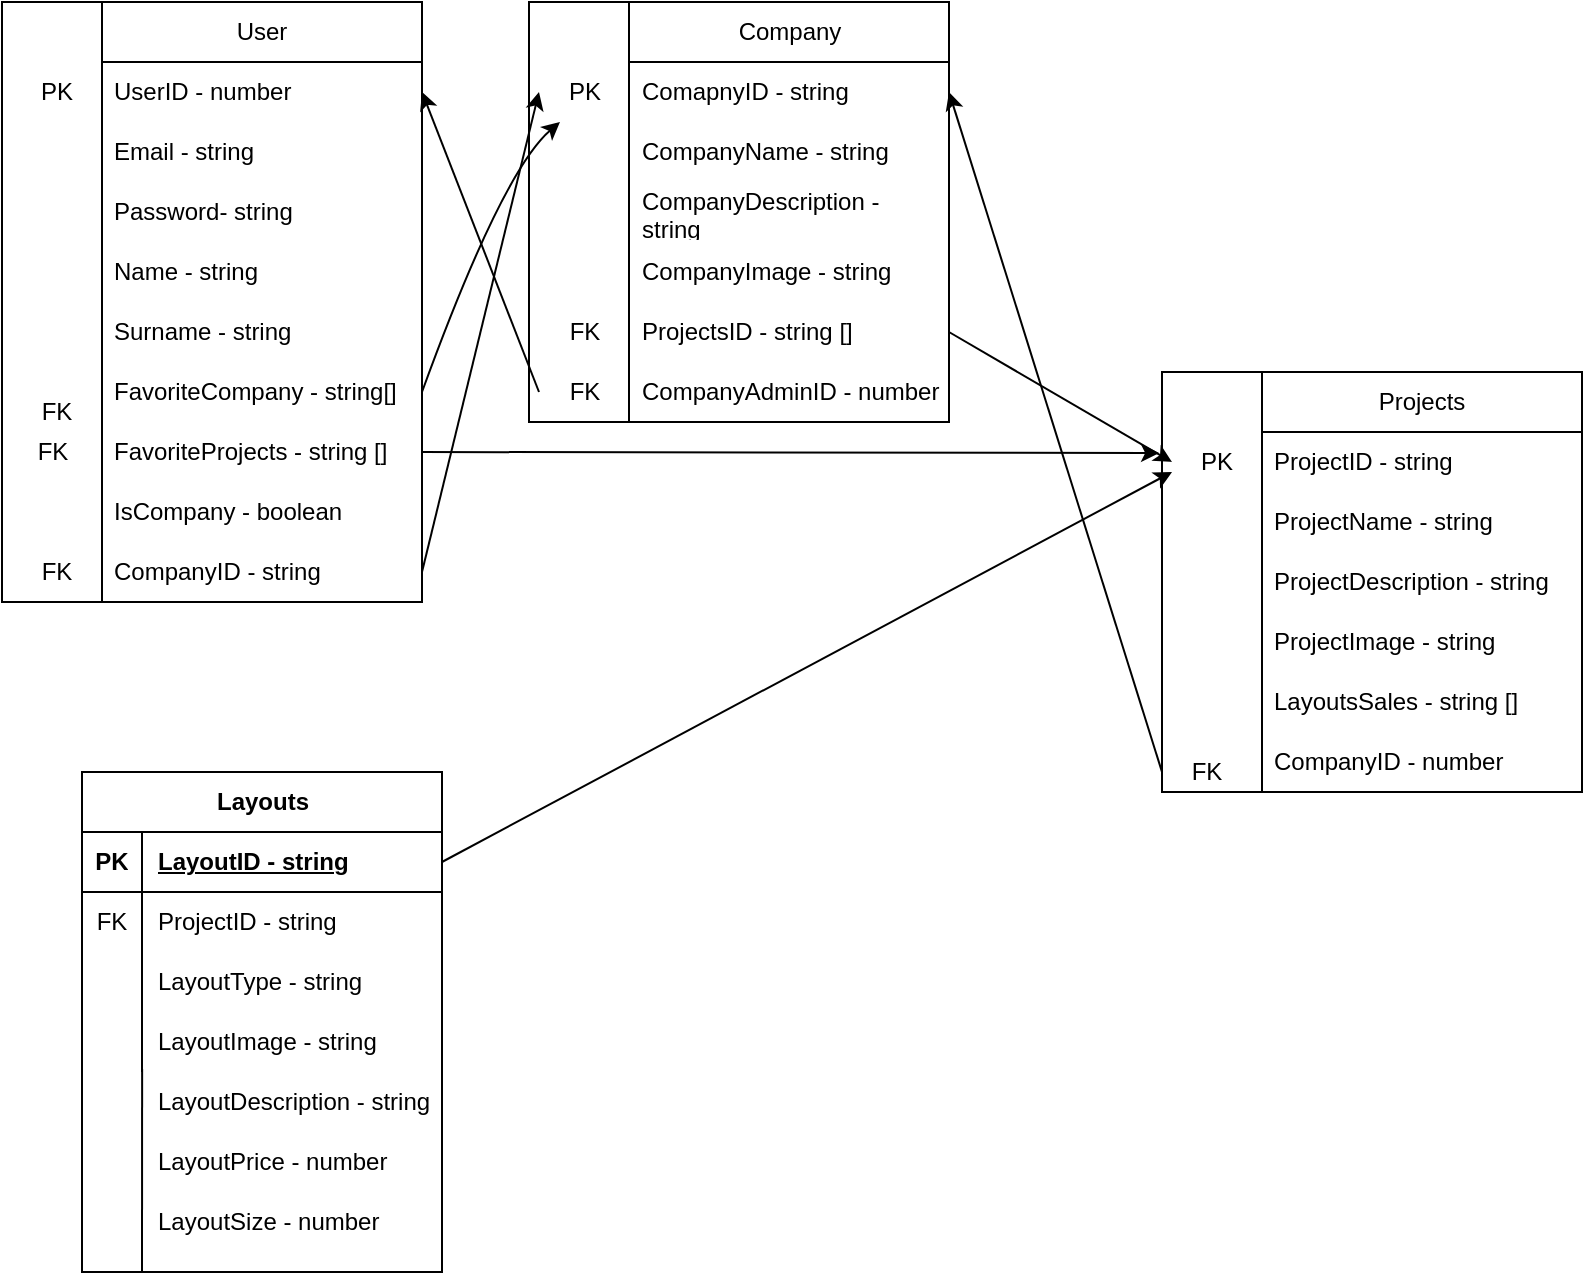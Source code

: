 <mxfile version="21.6.8" type="device">
  <diagram name="Страница — 1" id="SGxZ7JTuAKPndqNbuxwk">
    <mxGraphModel dx="1147" dy="669" grid="1" gridSize="10" guides="1" tooltips="1" connect="1" arrows="1" fold="1" page="1" pageScale="1" pageWidth="827" pageHeight="1169" math="0" shadow="0">
      <root>
        <mxCell id="0" />
        <mxCell id="1" parent="0" />
        <mxCell id="wJRVuUg3xGgmKM1oo_Ec-31" value="" style="group" vertex="1" connectable="0" parent="1">
          <mxGeometry x="150" y="285" width="210" height="300" as="geometry" />
        </mxCell>
        <mxCell id="wJRVuUg3xGgmKM1oo_Ec-2" value="User" style="swimlane;fontStyle=0;childLayout=stackLayout;horizontal=1;startSize=30;horizontalStack=0;resizeParent=1;resizeParentMax=0;resizeLast=0;collapsible=1;marginBottom=0;whiteSpace=wrap;html=1;" vertex="1" parent="wJRVuUg3xGgmKM1oo_Ec-31">
          <mxGeometry x="50" width="160" height="300" as="geometry" />
        </mxCell>
        <mxCell id="wJRVuUg3xGgmKM1oo_Ec-3" value="UserID - number" style="text;strokeColor=none;fillColor=none;align=left;verticalAlign=middle;spacingLeft=4;spacingRight=4;overflow=hidden;points=[[0,0.5],[1,0.5]];portConstraint=eastwest;rotatable=0;whiteSpace=wrap;html=1;" vertex="1" parent="wJRVuUg3xGgmKM1oo_Ec-2">
          <mxGeometry y="30" width="160" height="30" as="geometry" />
        </mxCell>
        <mxCell id="wJRVuUg3xGgmKM1oo_Ec-11" value="Email - string" style="text;strokeColor=none;fillColor=none;align=left;verticalAlign=middle;spacingLeft=4;spacingRight=4;overflow=hidden;points=[[0,0.5],[1,0.5]];portConstraint=eastwest;rotatable=0;whiteSpace=wrap;html=1;" vertex="1" parent="wJRVuUg3xGgmKM1oo_Ec-2">
          <mxGeometry y="60" width="160" height="30" as="geometry" />
        </mxCell>
        <mxCell id="wJRVuUg3xGgmKM1oo_Ec-12" value="Password- string" style="text;strokeColor=none;fillColor=none;align=left;verticalAlign=middle;spacingLeft=4;spacingRight=4;overflow=hidden;points=[[0,0.5],[1,0.5]];portConstraint=eastwest;rotatable=0;whiteSpace=wrap;html=1;" vertex="1" parent="wJRVuUg3xGgmKM1oo_Ec-2">
          <mxGeometry y="90" width="160" height="30" as="geometry" />
        </mxCell>
        <mxCell id="wJRVuUg3xGgmKM1oo_Ec-4" value="Name - string" style="text;strokeColor=none;fillColor=none;align=left;verticalAlign=middle;spacingLeft=4;spacingRight=4;overflow=hidden;points=[[0,0.5],[1,0.5]];portConstraint=eastwest;rotatable=0;whiteSpace=wrap;html=1;" vertex="1" parent="wJRVuUg3xGgmKM1oo_Ec-2">
          <mxGeometry y="120" width="160" height="30" as="geometry" />
        </mxCell>
        <mxCell id="wJRVuUg3xGgmKM1oo_Ec-8" value="Surname - string" style="text;strokeColor=none;fillColor=none;align=left;verticalAlign=middle;spacingLeft=4;spacingRight=4;overflow=hidden;points=[[0,0.5],[1,0.5]];portConstraint=eastwest;rotatable=0;whiteSpace=wrap;html=1;" vertex="1" parent="wJRVuUg3xGgmKM1oo_Ec-2">
          <mxGeometry y="150" width="160" height="30" as="geometry" />
        </mxCell>
        <mxCell id="wJRVuUg3xGgmKM1oo_Ec-10" value="FavoriteCompany - string[]" style="text;strokeColor=none;fillColor=none;align=left;verticalAlign=middle;spacingLeft=4;spacingRight=4;overflow=hidden;points=[[0,0.5],[1,0.5]];portConstraint=eastwest;rotatable=0;whiteSpace=wrap;html=1;" vertex="1" parent="wJRVuUg3xGgmKM1oo_Ec-2">
          <mxGeometry y="180" width="160" height="30" as="geometry" />
        </mxCell>
        <mxCell id="wJRVuUg3xGgmKM1oo_Ec-9" value="FavoriteProjects - string []" style="text;strokeColor=none;fillColor=none;align=left;verticalAlign=middle;spacingLeft=4;spacingRight=4;overflow=hidden;points=[[0,0.5],[1,0.5]];portConstraint=eastwest;rotatable=0;whiteSpace=wrap;html=1;" vertex="1" parent="wJRVuUg3xGgmKM1oo_Ec-2">
          <mxGeometry y="210" width="160" height="30" as="geometry" />
        </mxCell>
        <mxCell id="wJRVuUg3xGgmKM1oo_Ec-5" value="IsCompany - boolean" style="text;strokeColor=none;fillColor=none;align=left;verticalAlign=middle;spacingLeft=4;spacingRight=4;overflow=hidden;points=[[0,0.5],[1,0.5]];portConstraint=eastwest;rotatable=0;whiteSpace=wrap;html=1;" vertex="1" parent="wJRVuUg3xGgmKM1oo_Ec-2">
          <mxGeometry y="240" width="160" height="30" as="geometry" />
        </mxCell>
        <mxCell id="wJRVuUg3xGgmKM1oo_Ec-13" value="CompanyID - string" style="text;strokeColor=none;fillColor=none;align=left;verticalAlign=middle;spacingLeft=4;spacingRight=4;overflow=hidden;points=[[0,0.5],[1,0.5]];portConstraint=eastwest;rotatable=0;whiteSpace=wrap;html=1;" vertex="1" parent="wJRVuUg3xGgmKM1oo_Ec-2">
          <mxGeometry y="270" width="160" height="30" as="geometry" />
        </mxCell>
        <mxCell id="wJRVuUg3xGgmKM1oo_Ec-29" value="" style="rounded=0;whiteSpace=wrap;html=1;" vertex="1" parent="wJRVuUg3xGgmKM1oo_Ec-31">
          <mxGeometry width="50" height="300" as="geometry" />
        </mxCell>
        <mxCell id="wJRVuUg3xGgmKM1oo_Ec-30" value="PK" style="text;html=1;strokeColor=none;fillColor=none;align=center;verticalAlign=middle;whiteSpace=wrap;rounded=0;" vertex="1" parent="wJRVuUg3xGgmKM1oo_Ec-31">
          <mxGeometry x="5" y="35" width="45" height="20" as="geometry" />
        </mxCell>
        <mxCell id="wJRVuUg3xGgmKM1oo_Ec-45" value="FK" style="text;html=1;strokeColor=none;fillColor=none;align=center;verticalAlign=middle;whiteSpace=wrap;rounded=0;" vertex="1" parent="wJRVuUg3xGgmKM1oo_Ec-31">
          <mxGeometry x="5" y="275" width="45" height="20" as="geometry" />
        </mxCell>
        <mxCell id="wJRVuUg3xGgmKM1oo_Ec-83" value="FK" style="text;html=1;strokeColor=none;fillColor=none;align=center;verticalAlign=middle;whiteSpace=wrap;rounded=0;" vertex="1" parent="wJRVuUg3xGgmKM1oo_Ec-31">
          <mxGeometry x="2.5" y="215" width="45" height="20" as="geometry" />
        </mxCell>
        <mxCell id="wJRVuUg3xGgmKM1oo_Ec-84" value="FK" style="text;html=1;strokeColor=none;fillColor=none;align=center;verticalAlign=middle;whiteSpace=wrap;rounded=0;" vertex="1" parent="wJRVuUg3xGgmKM1oo_Ec-31">
          <mxGeometry x="5" y="195" width="45" height="20" as="geometry" />
        </mxCell>
        <mxCell id="wJRVuUg3xGgmKM1oo_Ec-32" value="" style="group" vertex="1" connectable="0" parent="1">
          <mxGeometry x="413.5" y="285" width="210" height="300" as="geometry" />
        </mxCell>
        <mxCell id="wJRVuUg3xGgmKM1oo_Ec-33" value="Company" style="swimlane;fontStyle=0;childLayout=stackLayout;horizontal=1;startSize=30;horizontalStack=0;resizeParent=1;resizeParentMax=0;resizeLast=0;collapsible=1;marginBottom=0;whiteSpace=wrap;html=1;" vertex="1" parent="wJRVuUg3xGgmKM1oo_Ec-32">
          <mxGeometry x="50" width="160" height="210" as="geometry" />
        </mxCell>
        <mxCell id="wJRVuUg3xGgmKM1oo_Ec-34" value="ComapnyID - string" style="text;strokeColor=none;fillColor=none;align=left;verticalAlign=middle;spacingLeft=4;spacingRight=4;overflow=hidden;points=[[0,0.5],[1,0.5]];portConstraint=eastwest;rotatable=0;whiteSpace=wrap;html=1;" vertex="1" parent="wJRVuUg3xGgmKM1oo_Ec-33">
          <mxGeometry y="30" width="160" height="30" as="geometry" />
        </mxCell>
        <mxCell id="wJRVuUg3xGgmKM1oo_Ec-35" value="CompanyName - string" style="text;strokeColor=none;fillColor=none;align=left;verticalAlign=middle;spacingLeft=4;spacingRight=4;overflow=hidden;points=[[0,0.5],[1,0.5]];portConstraint=eastwest;rotatable=0;whiteSpace=wrap;html=1;" vertex="1" parent="wJRVuUg3xGgmKM1oo_Ec-33">
          <mxGeometry y="60" width="160" height="30" as="geometry" />
        </mxCell>
        <mxCell id="wJRVuUg3xGgmKM1oo_Ec-76" value="CompanyDescription - string" style="text;strokeColor=none;fillColor=none;align=left;verticalAlign=middle;spacingLeft=4;spacingRight=4;overflow=hidden;points=[[0,0.5],[1,0.5]];portConstraint=eastwest;rotatable=0;whiteSpace=wrap;html=1;" vertex="1" parent="wJRVuUg3xGgmKM1oo_Ec-33">
          <mxGeometry y="90" width="160" height="30" as="geometry" />
        </mxCell>
        <mxCell id="wJRVuUg3xGgmKM1oo_Ec-77" value="CompanyImage - string" style="text;strokeColor=none;fillColor=none;align=left;verticalAlign=middle;spacingLeft=4;spacingRight=4;overflow=hidden;points=[[0,0.5],[1,0.5]];portConstraint=eastwest;rotatable=0;whiteSpace=wrap;html=1;" vertex="1" parent="wJRVuUg3xGgmKM1oo_Ec-33">
          <mxGeometry y="120" width="160" height="30" as="geometry" />
        </mxCell>
        <mxCell id="wJRVuUg3xGgmKM1oo_Ec-36" value="ProjectsID - string []" style="text;strokeColor=none;fillColor=none;align=left;verticalAlign=middle;spacingLeft=4;spacingRight=4;overflow=hidden;points=[[0,0.5],[1,0.5]];portConstraint=eastwest;rotatable=0;whiteSpace=wrap;html=1;" vertex="1" parent="wJRVuUg3xGgmKM1oo_Ec-33">
          <mxGeometry y="150" width="160" height="30" as="geometry" />
        </mxCell>
        <mxCell id="wJRVuUg3xGgmKM1oo_Ec-37" value="CompanyAdminID - number" style="text;strokeColor=none;fillColor=none;align=left;verticalAlign=middle;spacingLeft=4;spacingRight=4;overflow=hidden;points=[[0,0.5],[1,0.5]];portConstraint=eastwest;rotatable=0;whiteSpace=wrap;html=1;" vertex="1" parent="wJRVuUg3xGgmKM1oo_Ec-33">
          <mxGeometry y="180" width="160" height="30" as="geometry" />
        </mxCell>
        <mxCell id="wJRVuUg3xGgmKM1oo_Ec-43" value="" style="rounded=0;whiteSpace=wrap;html=1;" vertex="1" parent="wJRVuUg3xGgmKM1oo_Ec-32">
          <mxGeometry width="50" height="210" as="geometry" />
        </mxCell>
        <mxCell id="wJRVuUg3xGgmKM1oo_Ec-44" value="PK" style="text;html=1;strokeColor=none;fillColor=none;align=center;verticalAlign=middle;whiteSpace=wrap;rounded=0;" vertex="1" parent="wJRVuUg3xGgmKM1oo_Ec-32">
          <mxGeometry x="5" y="35" width="45" height="20" as="geometry" />
        </mxCell>
        <mxCell id="wJRVuUg3xGgmKM1oo_Ec-60" value="FK" style="text;html=1;strokeColor=none;fillColor=none;align=center;verticalAlign=middle;whiteSpace=wrap;rounded=0;" vertex="1" parent="wJRVuUg3xGgmKM1oo_Ec-32">
          <mxGeometry x="5" y="185" width="45" height="20" as="geometry" />
        </mxCell>
        <mxCell id="wJRVuUg3xGgmKM1oo_Ec-82" value="FK" style="text;html=1;strokeColor=none;fillColor=none;align=center;verticalAlign=middle;whiteSpace=wrap;rounded=0;" vertex="1" parent="wJRVuUg3xGgmKM1oo_Ec-32">
          <mxGeometry x="5" y="155" width="45" height="20" as="geometry" />
        </mxCell>
        <mxCell id="wJRVuUg3xGgmKM1oo_Ec-65" value="" style="group" vertex="1" connectable="0" parent="1">
          <mxGeometry x="730" y="470" width="210" height="300" as="geometry" />
        </mxCell>
        <mxCell id="wJRVuUg3xGgmKM1oo_Ec-66" value="Projects" style="swimlane;fontStyle=0;childLayout=stackLayout;horizontal=1;startSize=30;horizontalStack=0;resizeParent=1;resizeParentMax=0;resizeLast=0;collapsible=1;marginBottom=0;whiteSpace=wrap;html=1;" vertex="1" parent="wJRVuUg3xGgmKM1oo_Ec-65">
          <mxGeometry x="50" width="160" height="210" as="geometry" />
        </mxCell>
        <mxCell id="wJRVuUg3xGgmKM1oo_Ec-67" value="ProjectID - string" style="text;strokeColor=none;fillColor=none;align=left;verticalAlign=middle;spacingLeft=4;spacingRight=4;overflow=hidden;points=[[0,0.5],[1,0.5]];portConstraint=eastwest;rotatable=0;whiteSpace=wrap;html=1;" vertex="1" parent="wJRVuUg3xGgmKM1oo_Ec-66">
          <mxGeometry y="30" width="160" height="30" as="geometry" />
        </mxCell>
        <mxCell id="wJRVuUg3xGgmKM1oo_Ec-68" value="ProjectName - string" style="text;strokeColor=none;fillColor=none;align=left;verticalAlign=middle;spacingLeft=4;spacingRight=4;overflow=hidden;points=[[0,0.5],[1,0.5]];portConstraint=eastwest;rotatable=0;whiteSpace=wrap;html=1;" vertex="1" parent="wJRVuUg3xGgmKM1oo_Ec-66">
          <mxGeometry y="60" width="160" height="30" as="geometry" />
        </mxCell>
        <mxCell id="wJRVuUg3xGgmKM1oo_Ec-75" value="ProjectDescription - string" style="text;strokeColor=none;fillColor=none;align=left;verticalAlign=middle;spacingLeft=4;spacingRight=4;overflow=hidden;points=[[0,0.5],[1,0.5]];portConstraint=eastwest;rotatable=0;whiteSpace=wrap;html=1;" vertex="1" parent="wJRVuUg3xGgmKM1oo_Ec-66">
          <mxGeometry y="90" width="160" height="30" as="geometry" />
        </mxCell>
        <mxCell id="wJRVuUg3xGgmKM1oo_Ec-74" value="ProjectImage - string" style="text;strokeColor=none;fillColor=none;align=left;verticalAlign=middle;spacingLeft=4;spacingRight=4;overflow=hidden;points=[[0,0.5],[1,0.5]];portConstraint=eastwest;rotatable=0;whiteSpace=wrap;html=1;" vertex="1" parent="wJRVuUg3xGgmKM1oo_Ec-66">
          <mxGeometry y="120" width="160" height="30" as="geometry" />
        </mxCell>
        <mxCell id="wJRVuUg3xGgmKM1oo_Ec-69" value="LayoutsSales - string []" style="text;strokeColor=none;fillColor=none;align=left;verticalAlign=middle;spacingLeft=4;spacingRight=4;overflow=hidden;points=[[0,0.5],[1,0.5]];portConstraint=eastwest;rotatable=0;whiteSpace=wrap;html=1;" vertex="1" parent="wJRVuUg3xGgmKM1oo_Ec-66">
          <mxGeometry y="150" width="160" height="30" as="geometry" />
        </mxCell>
        <mxCell id="wJRVuUg3xGgmKM1oo_Ec-70" value="CompanyID - number" style="text;strokeColor=none;fillColor=none;align=left;verticalAlign=middle;spacingLeft=4;spacingRight=4;overflow=hidden;points=[[0,0.5],[1,0.5]];portConstraint=eastwest;rotatable=0;whiteSpace=wrap;html=1;" vertex="1" parent="wJRVuUg3xGgmKM1oo_Ec-66">
          <mxGeometry y="180" width="160" height="30" as="geometry" />
        </mxCell>
        <mxCell id="wJRVuUg3xGgmKM1oo_Ec-71" value="" style="rounded=0;whiteSpace=wrap;html=1;" vertex="1" parent="wJRVuUg3xGgmKM1oo_Ec-65">
          <mxGeometry width="50" height="210" as="geometry" />
        </mxCell>
        <mxCell id="wJRVuUg3xGgmKM1oo_Ec-72" value="PK" style="text;html=1;strokeColor=none;fillColor=none;align=center;verticalAlign=middle;whiteSpace=wrap;rounded=0;" vertex="1" parent="wJRVuUg3xGgmKM1oo_Ec-65">
          <mxGeometry x="5" y="35" width="45" height="20" as="geometry" />
        </mxCell>
        <mxCell id="wJRVuUg3xGgmKM1oo_Ec-73" value="FK" style="text;html=1;strokeColor=none;fillColor=none;align=center;verticalAlign=middle;whiteSpace=wrap;rounded=0;" vertex="1" parent="wJRVuUg3xGgmKM1oo_Ec-65">
          <mxGeometry y="190" width="45" height="20" as="geometry" />
        </mxCell>
        <mxCell id="wJRVuUg3xGgmKM1oo_Ec-85" value="" style="curved=1;endArrow=classic;html=1;rounded=0;exitX=1;exitY=0.5;exitDx=0;exitDy=0;entryX=0;entryY=0.75;entryDx=0;entryDy=0;" edge="1" parent="1" source="wJRVuUg3xGgmKM1oo_Ec-10">
          <mxGeometry width="50" height="50" relative="1" as="geometry">
            <mxPoint x="370" y="580" as="sourcePoint" />
            <mxPoint x="429" y="345" as="targetPoint" />
            <Array as="points">
              <mxPoint x="400" y="370" />
            </Array>
          </mxGeometry>
        </mxCell>
        <mxCell id="wJRVuUg3xGgmKM1oo_Ec-113" value="Layouts" style="shape=table;startSize=30;container=1;collapsible=1;childLayout=tableLayout;fixedRows=1;rowLines=0;fontStyle=1;align=center;resizeLast=1;html=1;" vertex="1" parent="1">
          <mxGeometry x="190" y="670" width="180" height="250" as="geometry">
            <mxRectangle x="190" y="670" width="90" height="30" as="alternateBounds" />
          </mxGeometry>
        </mxCell>
        <mxCell id="wJRVuUg3xGgmKM1oo_Ec-114" value="" style="shape=tableRow;horizontal=0;startSize=0;swimlaneHead=0;swimlaneBody=0;fillColor=none;collapsible=0;dropTarget=0;points=[[0,0.5],[1,0.5]];portConstraint=eastwest;top=0;left=0;right=0;bottom=1;" vertex="1" parent="wJRVuUg3xGgmKM1oo_Ec-113">
          <mxGeometry y="30" width="180" height="30" as="geometry" />
        </mxCell>
        <mxCell id="wJRVuUg3xGgmKM1oo_Ec-115" value="PK" style="shape=partialRectangle;connectable=0;fillColor=none;top=0;left=0;bottom=0;right=0;fontStyle=1;overflow=hidden;whiteSpace=wrap;html=1;" vertex="1" parent="wJRVuUg3xGgmKM1oo_Ec-114">
          <mxGeometry width="30" height="30" as="geometry">
            <mxRectangle width="30" height="30" as="alternateBounds" />
          </mxGeometry>
        </mxCell>
        <mxCell id="wJRVuUg3xGgmKM1oo_Ec-116" value="LayoutID - string" style="shape=partialRectangle;connectable=0;fillColor=none;top=0;left=0;bottom=0;right=0;align=left;spacingLeft=6;fontStyle=5;overflow=hidden;whiteSpace=wrap;html=1;" vertex="1" parent="wJRVuUg3xGgmKM1oo_Ec-114">
          <mxGeometry x="30" width="150" height="30" as="geometry">
            <mxRectangle width="150" height="30" as="alternateBounds" />
          </mxGeometry>
        </mxCell>
        <mxCell id="wJRVuUg3xGgmKM1oo_Ec-117" value="" style="shape=tableRow;horizontal=0;startSize=0;swimlaneHead=0;swimlaneBody=0;fillColor=none;collapsible=0;dropTarget=0;points=[[0,0.5],[1,0.5]];portConstraint=eastwest;top=0;left=0;right=0;bottom=0;" vertex="1" parent="wJRVuUg3xGgmKM1oo_Ec-113">
          <mxGeometry y="60" width="180" height="30" as="geometry" />
        </mxCell>
        <mxCell id="wJRVuUg3xGgmKM1oo_Ec-118" value="FK" style="shape=partialRectangle;connectable=0;fillColor=none;top=0;left=0;bottom=0;right=0;editable=1;overflow=hidden;whiteSpace=wrap;html=1;" vertex="1" parent="wJRVuUg3xGgmKM1oo_Ec-117">
          <mxGeometry width="30" height="30" as="geometry">
            <mxRectangle width="30" height="30" as="alternateBounds" />
          </mxGeometry>
        </mxCell>
        <mxCell id="wJRVuUg3xGgmKM1oo_Ec-119" value="ProjectID - string" style="shape=partialRectangle;connectable=0;fillColor=none;top=0;left=0;bottom=0;right=0;align=left;spacingLeft=6;overflow=hidden;whiteSpace=wrap;html=1;" vertex="1" parent="wJRVuUg3xGgmKM1oo_Ec-117">
          <mxGeometry x="30" width="150" height="30" as="geometry">
            <mxRectangle width="150" height="30" as="alternateBounds" />
          </mxGeometry>
        </mxCell>
        <mxCell id="wJRVuUg3xGgmKM1oo_Ec-120" value="" style="shape=tableRow;horizontal=0;startSize=0;swimlaneHead=0;swimlaneBody=0;fillColor=none;collapsible=0;dropTarget=0;points=[[0,0.5],[1,0.5]];portConstraint=eastwest;top=0;left=0;right=0;bottom=0;" vertex="1" parent="wJRVuUg3xGgmKM1oo_Ec-113">
          <mxGeometry y="90" width="180" height="30" as="geometry" />
        </mxCell>
        <mxCell id="wJRVuUg3xGgmKM1oo_Ec-121" value="" style="shape=partialRectangle;connectable=0;fillColor=none;top=0;left=0;bottom=0;right=0;editable=1;overflow=hidden;whiteSpace=wrap;html=1;" vertex="1" parent="wJRVuUg3xGgmKM1oo_Ec-120">
          <mxGeometry width="30" height="30" as="geometry">
            <mxRectangle width="30" height="30" as="alternateBounds" />
          </mxGeometry>
        </mxCell>
        <mxCell id="wJRVuUg3xGgmKM1oo_Ec-122" value="LayoutType - string" style="shape=partialRectangle;connectable=0;fillColor=none;top=0;left=0;bottom=0;right=0;align=left;spacingLeft=6;overflow=hidden;whiteSpace=wrap;html=1;" vertex="1" parent="wJRVuUg3xGgmKM1oo_Ec-120">
          <mxGeometry x="30" width="150" height="30" as="geometry">
            <mxRectangle width="150" height="30" as="alternateBounds" />
          </mxGeometry>
        </mxCell>
        <mxCell id="wJRVuUg3xGgmKM1oo_Ec-123" value="" style="shape=tableRow;horizontal=0;startSize=0;swimlaneHead=0;swimlaneBody=0;fillColor=none;collapsible=0;dropTarget=0;points=[[0,0.5],[1,0.5]];portConstraint=eastwest;top=0;left=0;right=0;bottom=0;" vertex="1" parent="wJRVuUg3xGgmKM1oo_Ec-113">
          <mxGeometry y="120" width="180" height="30" as="geometry" />
        </mxCell>
        <mxCell id="wJRVuUg3xGgmKM1oo_Ec-124" value="" style="shape=partialRectangle;connectable=0;fillColor=none;top=0;left=0;bottom=0;right=0;editable=1;overflow=hidden;whiteSpace=wrap;html=1;" vertex="1" parent="wJRVuUg3xGgmKM1oo_Ec-123">
          <mxGeometry width="30" height="30" as="geometry">
            <mxRectangle width="30" height="30" as="alternateBounds" />
          </mxGeometry>
        </mxCell>
        <mxCell id="wJRVuUg3xGgmKM1oo_Ec-125" value="LayoutImage - string" style="shape=partialRectangle;connectable=0;fillColor=none;top=0;left=0;bottom=0;right=0;align=left;spacingLeft=6;overflow=hidden;whiteSpace=wrap;html=1;" vertex="1" parent="wJRVuUg3xGgmKM1oo_Ec-123">
          <mxGeometry x="30" width="150" height="30" as="geometry">
            <mxRectangle width="150" height="30" as="alternateBounds" />
          </mxGeometry>
        </mxCell>
        <mxCell id="wJRVuUg3xGgmKM1oo_Ec-145" value="" style="shape=tableRow;horizontal=0;startSize=0;swimlaneHead=0;swimlaneBody=0;fillColor=none;collapsible=0;dropTarget=0;points=[[0,0.5],[1,0.5]];portConstraint=eastwest;top=0;left=0;right=0;bottom=0;" vertex="1" parent="1">
          <mxGeometry x="190" y="820" width="180" height="30" as="geometry" />
        </mxCell>
        <mxCell id="wJRVuUg3xGgmKM1oo_Ec-146" value="" style="shape=partialRectangle;connectable=0;fillColor=none;top=0;left=0;bottom=0;right=0;editable=1;overflow=hidden;whiteSpace=wrap;html=1;" vertex="1" parent="wJRVuUg3xGgmKM1oo_Ec-145">
          <mxGeometry width="30" height="30" as="geometry">
            <mxRectangle width="30" height="30" as="alternateBounds" />
          </mxGeometry>
        </mxCell>
        <mxCell id="wJRVuUg3xGgmKM1oo_Ec-147" value="LayoutDescription - string" style="shape=partialRectangle;connectable=0;fillColor=none;top=0;left=0;bottom=0;right=0;align=left;spacingLeft=6;overflow=hidden;whiteSpace=wrap;html=1;" vertex="1" parent="wJRVuUg3xGgmKM1oo_Ec-145">
          <mxGeometry x="30" width="150" height="30" as="geometry">
            <mxRectangle width="150" height="30" as="alternateBounds" />
          </mxGeometry>
        </mxCell>
        <mxCell id="wJRVuUg3xGgmKM1oo_Ec-149" value="" style="shape=tableRow;horizontal=0;startSize=0;swimlaneHead=0;swimlaneBody=0;fillColor=none;collapsible=0;dropTarget=0;points=[[0,0.5],[1,0.5]];portConstraint=eastwest;top=0;left=0;right=0;bottom=0;" vertex="1" parent="1">
          <mxGeometry x="190" y="850" width="180" height="30" as="geometry" />
        </mxCell>
        <mxCell id="wJRVuUg3xGgmKM1oo_Ec-150" value="" style="shape=partialRectangle;connectable=0;fillColor=none;top=0;left=0;bottom=0;right=0;editable=1;overflow=hidden;whiteSpace=wrap;html=1;" vertex="1" parent="wJRVuUg3xGgmKM1oo_Ec-149">
          <mxGeometry width="30" height="30" as="geometry">
            <mxRectangle width="30" height="30" as="alternateBounds" />
          </mxGeometry>
        </mxCell>
        <mxCell id="wJRVuUg3xGgmKM1oo_Ec-151" value="LayoutPrice - number" style="shape=partialRectangle;connectable=0;fillColor=none;top=0;left=0;bottom=0;right=0;align=left;spacingLeft=6;overflow=hidden;whiteSpace=wrap;html=1;" vertex="1" parent="wJRVuUg3xGgmKM1oo_Ec-149">
          <mxGeometry x="30" width="150" height="30" as="geometry">
            <mxRectangle width="150" height="30" as="alternateBounds" />
          </mxGeometry>
        </mxCell>
        <mxCell id="wJRVuUg3xGgmKM1oo_Ec-165" value="" style="shape=tableRow;horizontal=0;startSize=0;swimlaneHead=0;swimlaneBody=0;fillColor=none;collapsible=0;dropTarget=0;points=[[0,0.5],[1,0.5]];portConstraint=eastwest;top=0;left=0;right=0;bottom=0;" vertex="1" parent="1">
          <mxGeometry x="190" y="880" width="180" height="30" as="geometry" />
        </mxCell>
        <mxCell id="wJRVuUg3xGgmKM1oo_Ec-166" value="" style="shape=partialRectangle;connectable=0;fillColor=none;top=0;left=0;bottom=0;right=0;editable=1;overflow=hidden;whiteSpace=wrap;html=1;" vertex="1" parent="wJRVuUg3xGgmKM1oo_Ec-165">
          <mxGeometry width="30" height="30" as="geometry">
            <mxRectangle width="30" height="30" as="alternateBounds" />
          </mxGeometry>
        </mxCell>
        <mxCell id="wJRVuUg3xGgmKM1oo_Ec-167" value="LayoutSize - number" style="shape=partialRectangle;connectable=0;fillColor=none;top=0;left=0;bottom=0;right=0;align=left;spacingLeft=6;overflow=hidden;whiteSpace=wrap;html=1;" vertex="1" parent="wJRVuUg3xGgmKM1oo_Ec-165">
          <mxGeometry x="30" width="150" height="30" as="geometry">
            <mxRectangle width="150" height="30" as="alternateBounds" />
          </mxGeometry>
        </mxCell>
        <mxCell id="wJRVuUg3xGgmKM1oo_Ec-168" value="" style="endArrow=none;html=1;rounded=0;exitX=0.167;exitY=-0.051;exitDx=0;exitDy=0;exitPerimeter=0;" edge="1" parent="1" source="wJRVuUg3xGgmKM1oo_Ec-145">
          <mxGeometry width="50" height="50" relative="1" as="geometry">
            <mxPoint x="250" y="800" as="sourcePoint" />
            <mxPoint x="220" y="920" as="targetPoint" />
          </mxGeometry>
        </mxCell>
        <mxCell id="wJRVuUg3xGgmKM1oo_Ec-171" value="" style="endArrow=classic;html=1;rounded=0;exitX=1;exitY=0.5;exitDx=0;exitDy=0;entryX=-0.029;entryY=0.193;entryDx=0;entryDy=0;entryPerimeter=0;" edge="1" parent="1" source="wJRVuUg3xGgmKM1oo_Ec-9" target="wJRVuUg3xGgmKM1oo_Ec-71">
          <mxGeometry width="50" height="50" relative="1" as="geometry">
            <mxPoint x="450" y="560" as="sourcePoint" />
            <mxPoint x="500" y="510" as="targetPoint" />
          </mxGeometry>
        </mxCell>
        <mxCell id="wJRVuUg3xGgmKM1oo_Ec-172" value="" style="endArrow=classic;html=1;rounded=0;entryX=0;entryY=0.5;entryDx=0;entryDy=0;exitX=1;exitY=0.5;exitDx=0;exitDy=0;" edge="1" parent="1" source="wJRVuUg3xGgmKM1oo_Ec-36" target="wJRVuUg3xGgmKM1oo_Ec-72">
          <mxGeometry width="50" height="50" relative="1" as="geometry">
            <mxPoint x="560" y="560" as="sourcePoint" />
            <mxPoint x="610" y="510" as="targetPoint" />
          </mxGeometry>
        </mxCell>
        <mxCell id="wJRVuUg3xGgmKM1oo_Ec-173" value="" style="endArrow=classic;html=1;rounded=0;entryX=1;entryY=0.5;entryDx=0;entryDy=0;exitX=0;exitY=0.5;exitDx=0;exitDy=0;" edge="1" parent="1" source="wJRVuUg3xGgmKM1oo_Ec-60" target="wJRVuUg3xGgmKM1oo_Ec-3">
          <mxGeometry width="50" height="50" relative="1" as="geometry">
            <mxPoint x="450" y="560" as="sourcePoint" />
            <mxPoint x="500" y="510" as="targetPoint" />
          </mxGeometry>
        </mxCell>
        <mxCell id="wJRVuUg3xGgmKM1oo_Ec-174" value="" style="endArrow=classic;html=1;rounded=0;entryX=1;entryY=0.5;entryDx=0;entryDy=0;exitX=0;exitY=0.5;exitDx=0;exitDy=0;" edge="1" parent="1" source="wJRVuUg3xGgmKM1oo_Ec-73" target="wJRVuUg3xGgmKM1oo_Ec-34">
          <mxGeometry width="50" height="50" relative="1" as="geometry">
            <mxPoint x="634" y="460" as="sourcePoint" />
            <mxPoint x="745" y="525" as="targetPoint" />
          </mxGeometry>
        </mxCell>
        <mxCell id="wJRVuUg3xGgmKM1oo_Ec-175" value="" style="endArrow=classic;html=1;rounded=0;entryX=0;entryY=0.75;entryDx=0;entryDy=0;exitX=1;exitY=0.5;exitDx=0;exitDy=0;" edge="1" parent="1" source="wJRVuUg3xGgmKM1oo_Ec-114" target="wJRVuUg3xGgmKM1oo_Ec-72">
          <mxGeometry width="50" height="50" relative="1" as="geometry">
            <mxPoint x="740" y="680" as="sourcePoint" />
            <mxPoint x="634" y="340" as="targetPoint" />
          </mxGeometry>
        </mxCell>
        <mxCell id="wJRVuUg3xGgmKM1oo_Ec-176" value="" style="endArrow=classic;html=1;rounded=0;entryX=0;entryY=0.5;entryDx=0;entryDy=0;exitX=1;exitY=0.5;exitDx=0;exitDy=0;" edge="1" parent="1" source="wJRVuUg3xGgmKM1oo_Ec-13" target="wJRVuUg3xGgmKM1oo_Ec-44">
          <mxGeometry width="50" height="50" relative="1" as="geometry">
            <mxPoint x="429" y="490" as="sourcePoint" />
            <mxPoint x="370" y="340" as="targetPoint" />
          </mxGeometry>
        </mxCell>
      </root>
    </mxGraphModel>
  </diagram>
</mxfile>
